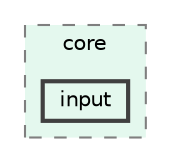 digraph "Lys/src/Lys/core/input"
{
 // LATEX_PDF_SIZE
  bgcolor="transparent";
  edge [fontname=Helvetica,fontsize=10,labelfontname=Helvetica,labelfontsize=10];
  node [fontname=Helvetica,fontsize=10,shape=box,height=0.2,width=0.4];
  compound=true
  subgraph clusterdir_255dd73c5e627e1fd2080898e0342d0d {
    graph [ bgcolor="#e4f8ee", pencolor="grey50", label="core", fontname=Helvetica,fontsize=10 style="filled,dashed", URL="dir_255dd73c5e627e1fd2080898e0342d0d.html",tooltip=""]
  dir_bb5127eabcd87cb6e2ddefe394f5f61d [label="input", fillcolor="#e4f8ee", color="grey25", style="filled,bold", URL="dir_bb5127eabcd87cb6e2ddefe394f5f61d.html",tooltip=""];
  }
}
